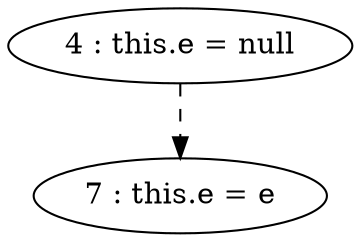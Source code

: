 digraph G {
"4 : this.e = null"
"4 : this.e = null" -> "7 : this.e = e" [style=dashed]
"7 : this.e = e"
}